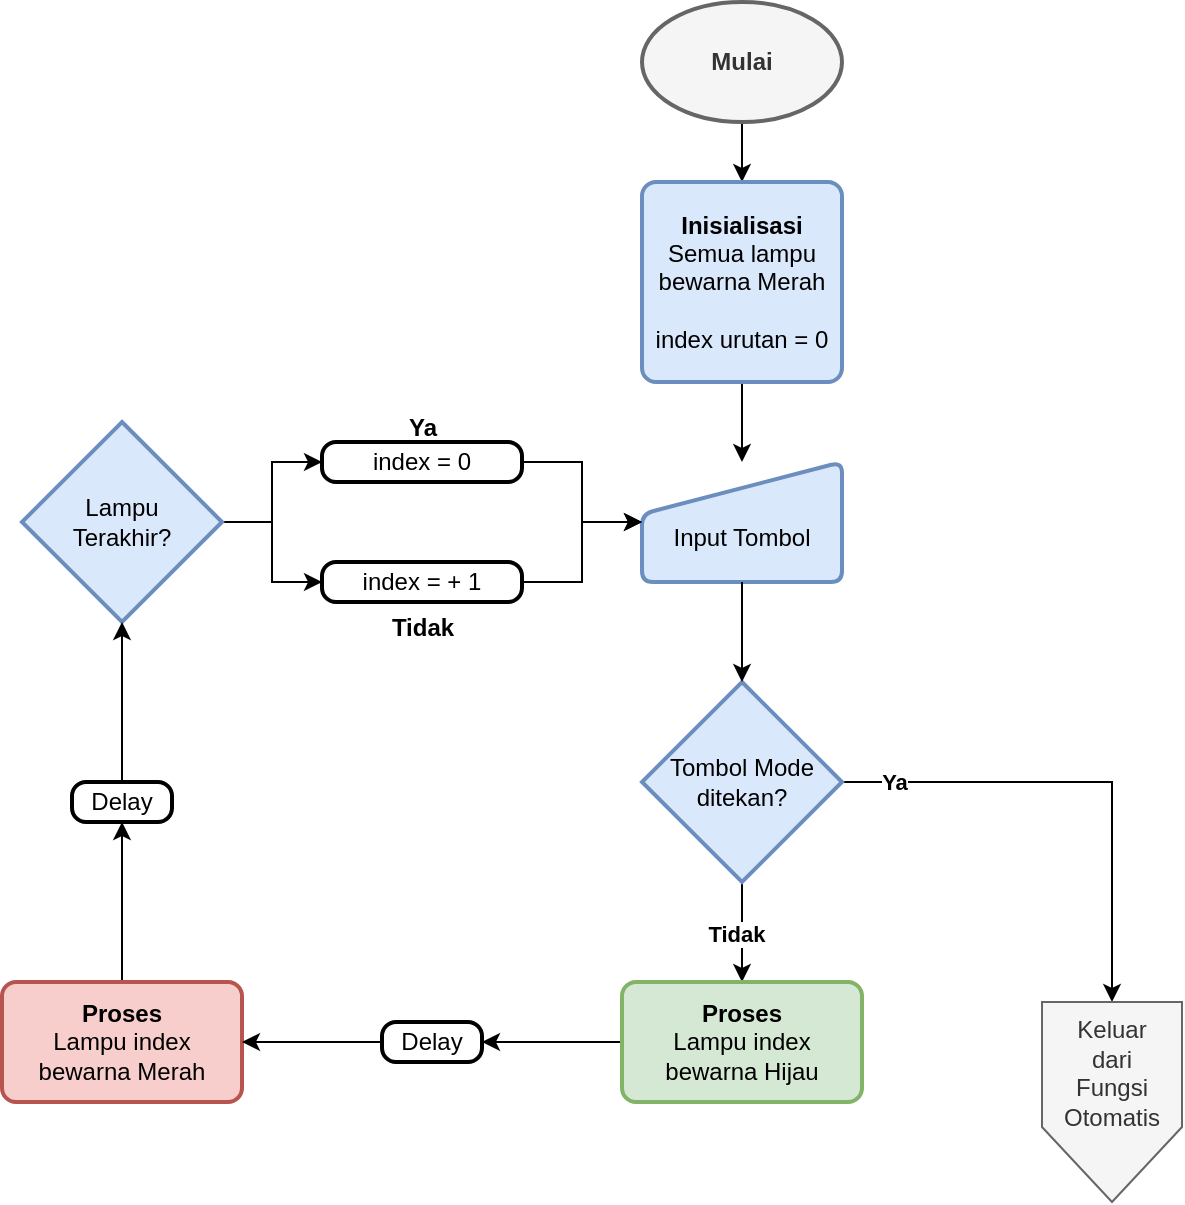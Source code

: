 <mxfile version="24.3.1" type="github">
  <diagram name="Page-1" id="m6jEA_6MPZwp4ZkRmm5w">
    <mxGraphModel dx="1035" dy="534" grid="1" gridSize="10" guides="1" tooltips="1" connect="1" arrows="1" fold="1" page="1" pageScale="1" pageWidth="850" pageHeight="1100" math="0" shadow="0">
      <root>
        <mxCell id="0" />
        <mxCell id="1" parent="0" />
        <mxCell id="u8x3pBrRX4fvxyTmH5DY-1" value="" style="edgeStyle=orthogonalEdgeStyle;rounded=0;orthogonalLoop=1;jettySize=auto;html=1;" edge="1" parent="1" source="u8x3pBrRX4fvxyTmH5DY-2" target="u8x3pBrRX4fvxyTmH5DY-4">
          <mxGeometry relative="1" as="geometry" />
        </mxCell>
        <mxCell id="u8x3pBrRX4fvxyTmH5DY-2" value="&lt;b&gt;Mulai&lt;/b&gt;" style="strokeWidth=2;html=1;shape=mxgraph.flowchart.start_1;whiteSpace=wrap;fillColor=#f5f5f5;fontColor=#333333;strokeColor=#666666;" vertex="1" parent="1">
          <mxGeometry x="390" y="140" width="100" height="60" as="geometry" />
        </mxCell>
        <mxCell id="u8x3pBrRX4fvxyTmH5DY-33" style="edgeStyle=orthogonalEdgeStyle;rounded=0;orthogonalLoop=1;jettySize=auto;html=1;exitX=0.5;exitY=1;exitDx=0;exitDy=0;entryX=0.5;entryY=0;entryDx=0;entryDy=0;" edge="1" parent="1" source="u8x3pBrRX4fvxyTmH5DY-4" target="u8x3pBrRX4fvxyTmH5DY-24">
          <mxGeometry relative="1" as="geometry" />
        </mxCell>
        <mxCell id="u8x3pBrRX4fvxyTmH5DY-4" value="&lt;b&gt;Inisialisasi&lt;/b&gt;&lt;br&gt;Semua lampu bewarna Merah&lt;br&gt;&lt;br&gt;index urutan = 0" style="rounded=1;whiteSpace=wrap;html=1;absoluteArcSize=1;arcSize=14;strokeWidth=2;fillColor=#dae8fc;strokeColor=#6c8ebf;" vertex="1" parent="1">
          <mxGeometry x="390" y="230" width="100" height="100" as="geometry" />
        </mxCell>
        <mxCell id="u8x3pBrRX4fvxyTmH5DY-9" value="Delay" style="rounded=1;whiteSpace=wrap;html=1;absoluteArcSize=1;arcSize=14;strokeWidth=2;" vertex="1" parent="1">
          <mxGeometry x="105" y="530" width="50" height="20" as="geometry" />
        </mxCell>
        <mxCell id="u8x3pBrRX4fvxyTmH5DY-38" style="edgeStyle=orthogonalEdgeStyle;rounded=0;orthogonalLoop=1;jettySize=auto;html=1;exitX=0.5;exitY=0;exitDx=0;exitDy=0;entryX=0.5;entryY=1;entryDx=0;entryDy=0;" edge="1" parent="1" source="u8x3pBrRX4fvxyTmH5DY-11" target="u8x3pBrRX4fvxyTmH5DY-9">
          <mxGeometry relative="1" as="geometry" />
        </mxCell>
        <mxCell id="u8x3pBrRX4fvxyTmH5DY-11" value="&lt;b&gt;Proses&lt;/b&gt;&lt;br&gt;Lampu index&lt;br&gt; bewarna Merah" style="rounded=1;whiteSpace=wrap;html=1;absoluteArcSize=1;arcSize=14;strokeWidth=2;fillColor=#f8cecc;strokeColor=#b85450;" vertex="1" parent="1">
          <mxGeometry x="70" y="630" width="120" height="60" as="geometry" />
        </mxCell>
        <mxCell id="u8x3pBrRX4fvxyTmH5DY-35" style="edgeStyle=orthogonalEdgeStyle;rounded=0;orthogonalLoop=1;jettySize=auto;html=1;exitX=0.5;exitY=1;exitDx=0;exitDy=0;exitPerimeter=0;entryX=0.5;entryY=0;entryDx=0;entryDy=0;" edge="1" parent="1" source="u8x3pBrRX4fvxyTmH5DY-20" target="u8x3pBrRX4fvxyTmH5DY-23">
          <mxGeometry relative="1" as="geometry" />
        </mxCell>
        <mxCell id="u8x3pBrRX4fvxyTmH5DY-48" value="&lt;b&gt;Tidak&lt;/b&gt;" style="edgeLabel;html=1;align=center;verticalAlign=middle;resizable=0;points=[];" vertex="1" connectable="0" parent="u8x3pBrRX4fvxyTmH5DY-35">
          <mxGeometry x="0.04" y="-3" relative="1" as="geometry">
            <mxPoint as="offset" />
          </mxGeometry>
        </mxCell>
        <mxCell id="u8x3pBrRX4fvxyTmH5DY-47" style="edgeStyle=orthogonalEdgeStyle;rounded=0;orthogonalLoop=1;jettySize=auto;html=1;exitX=1;exitY=0.5;exitDx=0;exitDy=0;exitPerimeter=0;entryX=0.5;entryY=0;entryDx=0;entryDy=0;" edge="1" parent="1" source="u8x3pBrRX4fvxyTmH5DY-20" target="u8x3pBrRX4fvxyTmH5DY-22">
          <mxGeometry relative="1" as="geometry" />
        </mxCell>
        <mxCell id="u8x3pBrRX4fvxyTmH5DY-49" value="&lt;b&gt;Ya&lt;/b&gt;" style="edgeLabel;html=1;align=center;verticalAlign=middle;resizable=0;points=[];" vertex="1" connectable="0" parent="u8x3pBrRX4fvxyTmH5DY-47">
          <mxGeometry x="-0.791" relative="1" as="geometry">
            <mxPoint as="offset" />
          </mxGeometry>
        </mxCell>
        <mxCell id="u8x3pBrRX4fvxyTmH5DY-20" value="Tombol Mode ditekan?" style="strokeWidth=2;html=1;shape=mxgraph.flowchart.decision;whiteSpace=wrap;fillColor=#dae8fc;strokeColor=#6c8ebf;" vertex="1" parent="1">
          <mxGeometry x="390" y="480" width="100" height="100" as="geometry" />
        </mxCell>
        <mxCell id="u8x3pBrRX4fvxyTmH5DY-22" value="Keluar&lt;br&gt;dari&lt;br&gt;Fungsi Otomatis&lt;br&gt;&lt;div&gt;&lt;br&gt;&lt;/div&gt;&lt;div&gt;&lt;br&gt;&lt;/div&gt;" style="shape=offPageConnector;whiteSpace=wrap;html=1;fillColor=#f5f5f5;strokeColor=#666666;fontColor=#333333;" vertex="1" parent="1">
          <mxGeometry x="590" y="640" width="70" height="100" as="geometry" />
        </mxCell>
        <mxCell id="u8x3pBrRX4fvxyTmH5DY-36" style="edgeStyle=orthogonalEdgeStyle;rounded=0;orthogonalLoop=1;jettySize=auto;html=1;exitX=0;exitY=0.5;exitDx=0;exitDy=0;entryX=1;entryY=0.5;entryDx=0;entryDy=0;" edge="1" parent="1" source="u8x3pBrRX4fvxyTmH5DY-23" target="u8x3pBrRX4fvxyTmH5DY-26">
          <mxGeometry relative="1" as="geometry" />
        </mxCell>
        <mxCell id="u8x3pBrRX4fvxyTmH5DY-23" value="&lt;b&gt;Proses&lt;/b&gt;&lt;br&gt;Lampu index&lt;br&gt; bewarna Hijau" style="rounded=1;whiteSpace=wrap;html=1;absoluteArcSize=1;arcSize=14;strokeWidth=2;fillColor=#d5e8d4;strokeColor=#82b366;" vertex="1" parent="1">
          <mxGeometry x="380" y="630" width="120" height="60" as="geometry" />
        </mxCell>
        <mxCell id="u8x3pBrRX4fvxyTmH5DY-24" value="&lt;br&gt;Input Tombol" style="html=1;strokeWidth=2;shape=manualInput;whiteSpace=wrap;rounded=1;size=26;arcSize=11;fillColor=#dae8fc;strokeColor=#6c8ebf;" vertex="1" parent="1">
          <mxGeometry x="390" y="370" width="100" height="60" as="geometry" />
        </mxCell>
        <mxCell id="u8x3pBrRX4fvxyTmH5DY-37" style="edgeStyle=orthogonalEdgeStyle;rounded=0;orthogonalLoop=1;jettySize=auto;html=1;exitX=0;exitY=0.5;exitDx=0;exitDy=0;entryX=1;entryY=0.5;entryDx=0;entryDy=0;" edge="1" parent="1" source="u8x3pBrRX4fvxyTmH5DY-26" target="u8x3pBrRX4fvxyTmH5DY-11">
          <mxGeometry relative="1" as="geometry" />
        </mxCell>
        <mxCell id="u8x3pBrRX4fvxyTmH5DY-26" value="Delay" style="rounded=1;whiteSpace=wrap;html=1;absoluteArcSize=1;arcSize=14;strokeWidth=2;" vertex="1" parent="1">
          <mxGeometry x="260" y="650" width="50" height="20" as="geometry" />
        </mxCell>
        <mxCell id="u8x3pBrRX4fvxyTmH5DY-40" style="edgeStyle=orthogonalEdgeStyle;rounded=0;orthogonalLoop=1;jettySize=auto;html=1;exitX=1;exitY=0.5;exitDx=0;exitDy=0;exitPerimeter=0;entryX=0;entryY=0.5;entryDx=0;entryDy=0;" edge="1" parent="1" source="u8x3pBrRX4fvxyTmH5DY-27" target="u8x3pBrRX4fvxyTmH5DY-29">
          <mxGeometry relative="1" as="geometry" />
        </mxCell>
        <mxCell id="u8x3pBrRX4fvxyTmH5DY-41" style="edgeStyle=orthogonalEdgeStyle;rounded=0;orthogonalLoop=1;jettySize=auto;html=1;exitX=1;exitY=0.5;exitDx=0;exitDy=0;exitPerimeter=0;entryX=0;entryY=0.5;entryDx=0;entryDy=0;" edge="1" parent="1" source="u8x3pBrRX4fvxyTmH5DY-27" target="u8x3pBrRX4fvxyTmH5DY-28">
          <mxGeometry relative="1" as="geometry" />
        </mxCell>
        <mxCell id="u8x3pBrRX4fvxyTmH5DY-27" value="Lampu&lt;br&gt;Terakhir?" style="strokeWidth=2;html=1;shape=mxgraph.flowchart.decision;whiteSpace=wrap;fillColor=#dae8fc;strokeColor=#6c8ebf;" vertex="1" parent="1">
          <mxGeometry x="80" y="350" width="100" height="100" as="geometry" />
        </mxCell>
        <mxCell id="u8x3pBrRX4fvxyTmH5DY-42" style="edgeStyle=orthogonalEdgeStyle;rounded=0;orthogonalLoop=1;jettySize=auto;html=1;exitX=1;exitY=0.5;exitDx=0;exitDy=0;entryX=0;entryY=0.5;entryDx=0;entryDy=0;" edge="1" parent="1" source="u8x3pBrRX4fvxyTmH5DY-28" target="u8x3pBrRX4fvxyTmH5DY-24">
          <mxGeometry relative="1" as="geometry" />
        </mxCell>
        <mxCell id="u8x3pBrRX4fvxyTmH5DY-28" value="index = 0" style="rounded=1;whiteSpace=wrap;html=1;absoluteArcSize=1;arcSize=14;strokeWidth=2;" vertex="1" parent="1">
          <mxGeometry x="230" y="360" width="100" height="20" as="geometry" />
        </mxCell>
        <mxCell id="u8x3pBrRX4fvxyTmH5DY-43" style="edgeStyle=orthogonalEdgeStyle;rounded=0;orthogonalLoop=1;jettySize=auto;html=1;exitX=1;exitY=0.5;exitDx=0;exitDy=0;entryX=0;entryY=0.5;entryDx=0;entryDy=0;" edge="1" parent="1" source="u8x3pBrRX4fvxyTmH5DY-29" target="u8x3pBrRX4fvxyTmH5DY-24">
          <mxGeometry relative="1" as="geometry" />
        </mxCell>
        <mxCell id="u8x3pBrRX4fvxyTmH5DY-29" value="index = + 1" style="rounded=1;whiteSpace=wrap;html=1;absoluteArcSize=1;arcSize=14;strokeWidth=2;" vertex="1" parent="1">
          <mxGeometry x="230" y="420" width="100" height="20" as="geometry" />
        </mxCell>
        <mxCell id="u8x3pBrRX4fvxyTmH5DY-34" style="edgeStyle=orthogonalEdgeStyle;rounded=0;orthogonalLoop=1;jettySize=auto;html=1;exitX=0.5;exitY=1;exitDx=0;exitDy=0;entryX=0.5;entryY=0;entryDx=0;entryDy=0;entryPerimeter=0;" edge="1" parent="1" source="u8x3pBrRX4fvxyTmH5DY-24" target="u8x3pBrRX4fvxyTmH5DY-20">
          <mxGeometry relative="1" as="geometry" />
        </mxCell>
        <mxCell id="u8x3pBrRX4fvxyTmH5DY-39" style="edgeStyle=orthogonalEdgeStyle;rounded=0;orthogonalLoop=1;jettySize=auto;html=1;exitX=0.5;exitY=0;exitDx=0;exitDy=0;entryX=0.5;entryY=1;entryDx=0;entryDy=0;entryPerimeter=0;" edge="1" parent="1" source="u8x3pBrRX4fvxyTmH5DY-9" target="u8x3pBrRX4fvxyTmH5DY-27">
          <mxGeometry relative="1" as="geometry" />
        </mxCell>
        <mxCell id="u8x3pBrRX4fvxyTmH5DY-44" value="&lt;b&gt;Ya&lt;/b&gt;" style="text;html=1;align=center;verticalAlign=middle;resizable=0;points=[];autosize=1;strokeColor=none;fillColor=none;" vertex="1" parent="1">
          <mxGeometry x="260" y="338" width="40" height="30" as="geometry" />
        </mxCell>
        <mxCell id="u8x3pBrRX4fvxyTmH5DY-45" value="&lt;b&gt;Tidak&lt;/b&gt;" style="text;html=1;align=center;verticalAlign=middle;resizable=0;points=[];autosize=1;strokeColor=none;fillColor=none;" vertex="1" parent="1">
          <mxGeometry x="255" y="438" width="50" height="30" as="geometry" />
        </mxCell>
      </root>
    </mxGraphModel>
  </diagram>
</mxfile>
